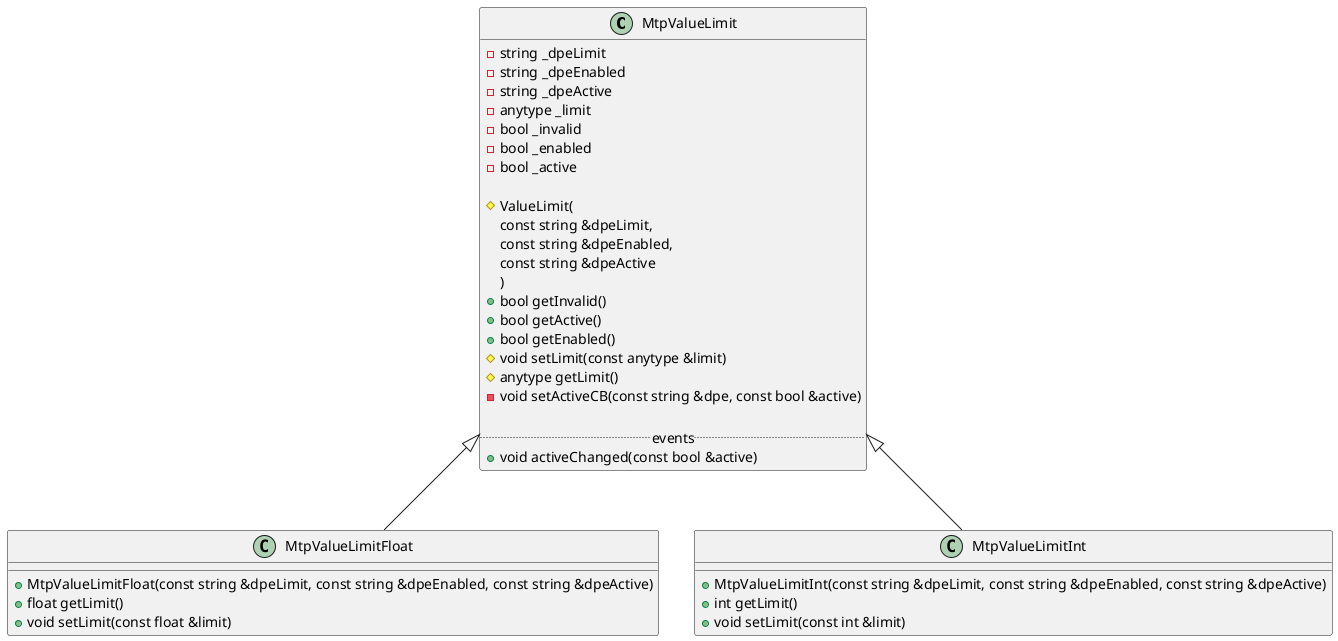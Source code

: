 @startuml MtpValueLimit

class MtpValueLimit
{
    - string _dpeLimit
    - string _dpeEnabled
    - string _dpeActive
    - anytype _limit
    - bool _invalid
    - bool _enabled
    - bool _active

    # ValueLimit(
        const string &dpeLimit,
        const string &dpeEnabled,
        const string &dpeActive
    )
    + bool getInvalid()
    + bool getActive()
    + bool getEnabled()
    # void setLimit(const anytype &limit)
    # anytype getLimit()
    - void setActiveCB(const string &dpe, const bool &active)

    ..events..
    + void activeChanged(const bool &active)
}

class MtpValueLimitFloat
{
    + MtpValueLimitFloat(const string &dpeLimit, const string &dpeEnabled, const string &dpeActive)
    + float getLimit()
    + void setLimit(const float &limit)
}

class MtpValueLimitInt
{
    + MtpValueLimitInt(const string &dpeLimit, const string &dpeEnabled, const string &dpeActive)
    + int getLimit()
    + void setLimit(const int &limit)
}

MtpValueLimit <|-- MtpValueLimitFloat
MtpValueLimit <|-- MtpValueLimitInt